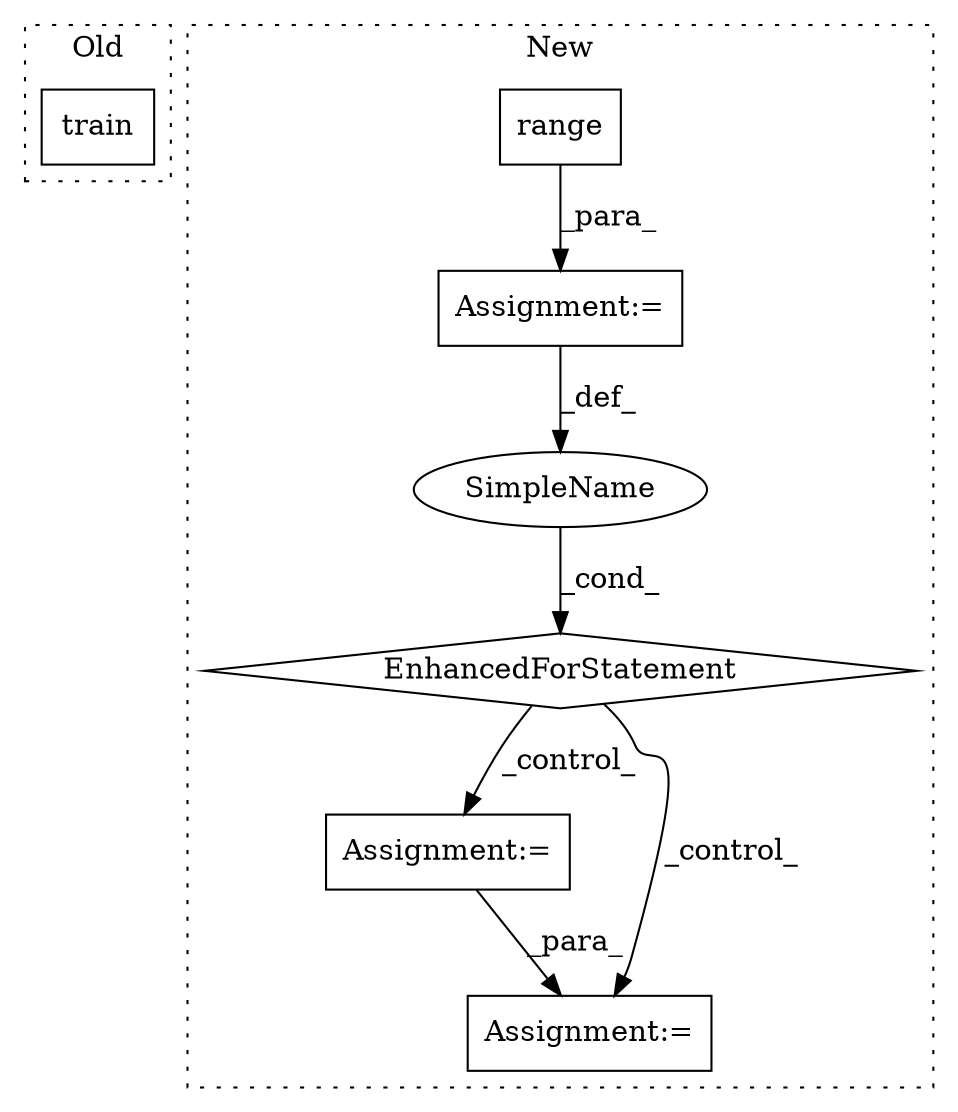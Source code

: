 digraph G {
subgraph cluster0 {
1 [label="train" a="32" s="9539,9571" l="6,1" shape="box"];
label = "Old";
style="dotted";
}
subgraph cluster1 {
2 [label="EnhancedForStatement" a="70" s="8657,8775" l="53,2" shape="diamond"];
3 [label="Assignment:=" a="7" s="8657,8775" l="53,2" shape="box"];
4 [label="Assignment:=" a="7" s="8981" l="1" shape="box"];
5 [label="SimpleName" a="42" s="8714" l="5" shape="ellipse"];
6 [label="Assignment:=" a="7" s="9142" l="1" shape="box"];
7 [label="range" a="32" s="8722,8774" l="6,1" shape="box"];
label = "New";
style="dotted";
}
2 -> 6 [label="_control_"];
2 -> 4 [label="_control_"];
3 -> 5 [label="_def_"];
4 -> 6 [label="_para_"];
5 -> 2 [label="_cond_"];
7 -> 3 [label="_para_"];
}